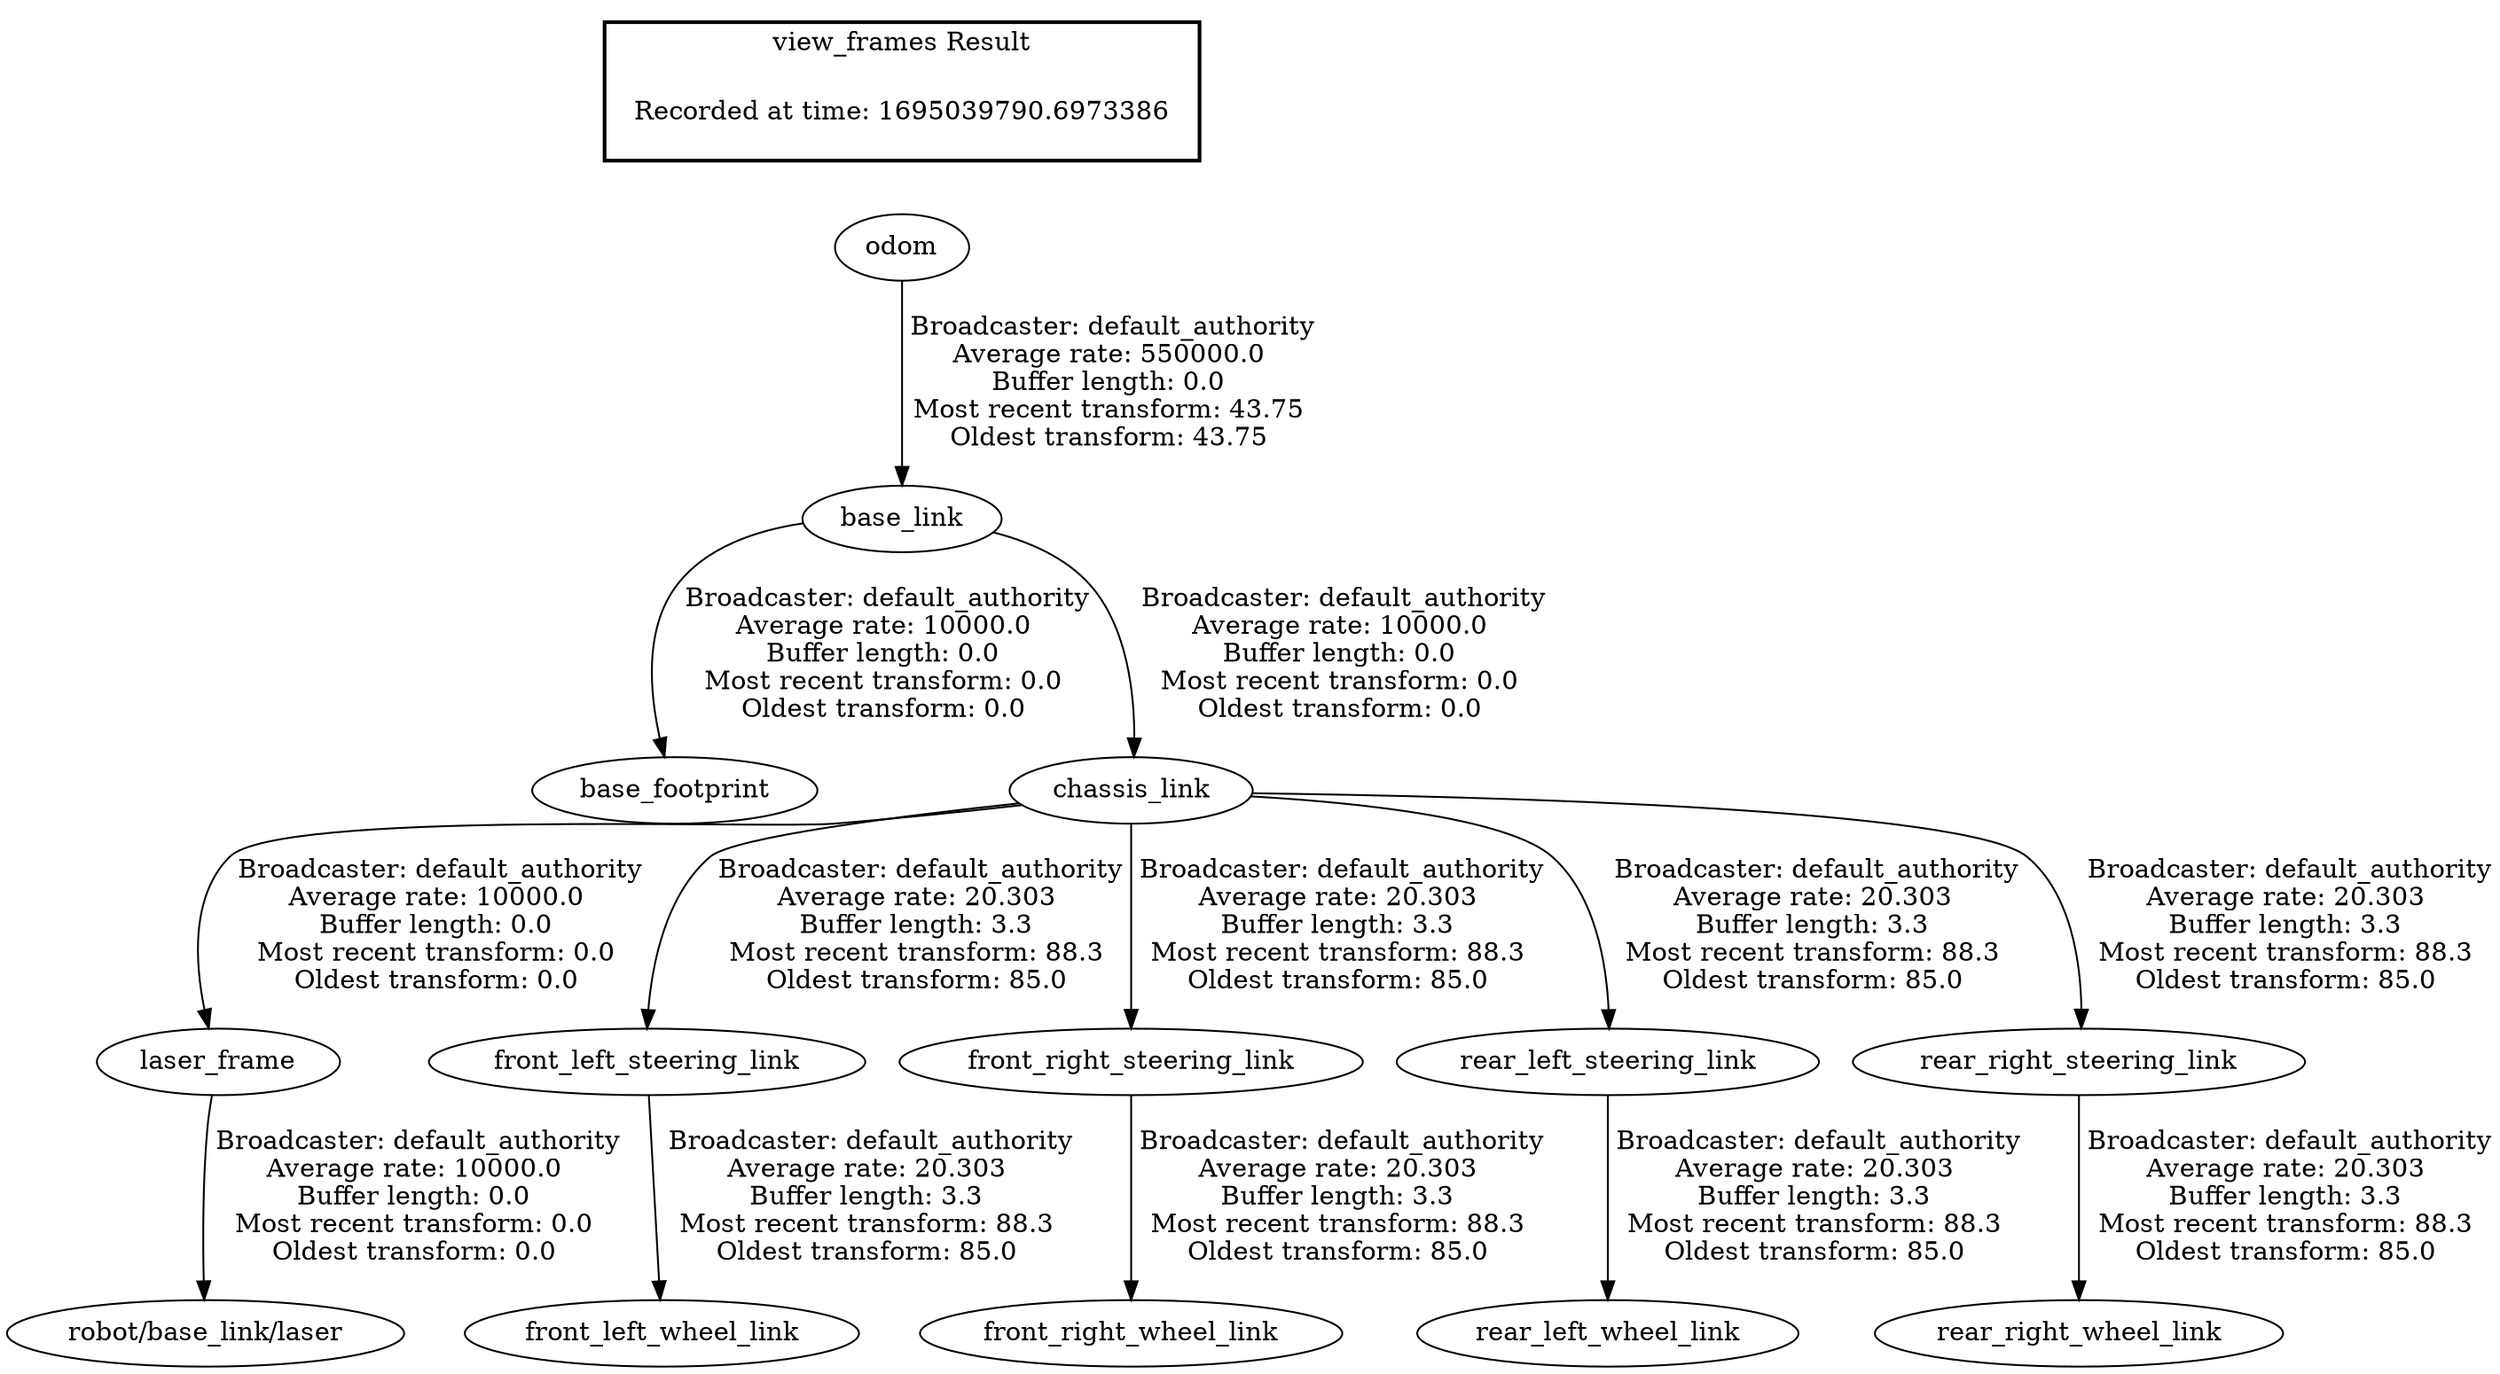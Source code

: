 digraph G {
"base_link" -> "base_footprint"[label=" Broadcaster: default_authority\nAverage rate: 10000.0\nBuffer length: 0.0\nMost recent transform: 0.0\nOldest transform: 0.0\n"];
"odom" -> "base_link"[label=" Broadcaster: default_authority\nAverage rate: 550000.0\nBuffer length: 0.0\nMost recent transform: 43.75\nOldest transform: 43.75\n"];
"base_link" -> "chassis_link"[label=" Broadcaster: default_authority\nAverage rate: 10000.0\nBuffer length: 0.0\nMost recent transform: 0.0\nOldest transform: 0.0\n"];
"chassis_link" -> "laser_frame"[label=" Broadcaster: default_authority\nAverage rate: 10000.0\nBuffer length: 0.0\nMost recent transform: 0.0\nOldest transform: 0.0\n"];
"laser_frame" -> "robot/base_link/laser"[label=" Broadcaster: default_authority\nAverage rate: 10000.0\nBuffer length: 0.0\nMost recent transform: 0.0\nOldest transform: 0.0\n"];
"chassis_link" -> "front_left_steering_link"[label=" Broadcaster: default_authority\nAverage rate: 20.303\nBuffer length: 3.3\nMost recent transform: 88.3\nOldest transform: 85.0\n"];
"front_left_steering_link" -> "front_left_wheel_link"[label=" Broadcaster: default_authority\nAverage rate: 20.303\nBuffer length: 3.3\nMost recent transform: 88.3\nOldest transform: 85.0\n"];
"chassis_link" -> "front_right_steering_link"[label=" Broadcaster: default_authority\nAverage rate: 20.303\nBuffer length: 3.3\nMost recent transform: 88.3\nOldest transform: 85.0\n"];
"front_right_steering_link" -> "front_right_wheel_link"[label=" Broadcaster: default_authority\nAverage rate: 20.303\nBuffer length: 3.3\nMost recent transform: 88.3\nOldest transform: 85.0\n"];
"chassis_link" -> "rear_left_steering_link"[label=" Broadcaster: default_authority\nAverage rate: 20.303\nBuffer length: 3.3\nMost recent transform: 88.3\nOldest transform: 85.0\n"];
"rear_left_steering_link" -> "rear_left_wheel_link"[label=" Broadcaster: default_authority\nAverage rate: 20.303\nBuffer length: 3.3\nMost recent transform: 88.3\nOldest transform: 85.0\n"];
"chassis_link" -> "rear_right_steering_link"[label=" Broadcaster: default_authority\nAverage rate: 20.303\nBuffer length: 3.3\nMost recent transform: 88.3\nOldest transform: 85.0\n"];
"rear_right_steering_link" -> "rear_right_wheel_link"[label=" Broadcaster: default_authority\nAverage rate: 20.303\nBuffer length: 3.3\nMost recent transform: 88.3\nOldest transform: 85.0\n"];
edge [style=invis];
 subgraph cluster_legend { style=bold; color=black; label ="view_frames Result";
"Recorded at time: 1695039790.6973386"[ shape=plaintext ] ;
}->"odom";
}